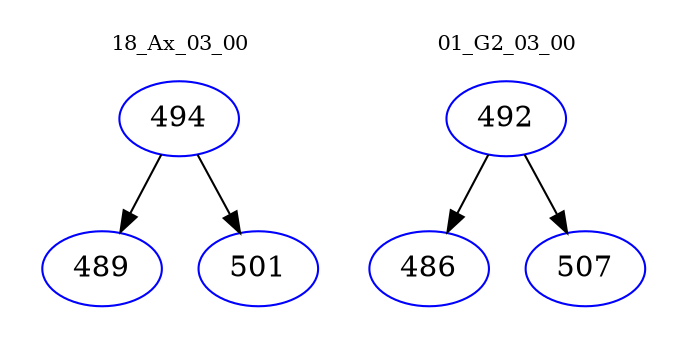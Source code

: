 digraph{
subgraph cluster_0 {
color = white
label = "18_Ax_03_00";
fontsize=10;
T0_494 [label="494", color="blue"]
T0_494 -> T0_489 [color="black"]
T0_489 [label="489", color="blue"]
T0_494 -> T0_501 [color="black"]
T0_501 [label="501", color="blue"]
}
subgraph cluster_1 {
color = white
label = "01_G2_03_00";
fontsize=10;
T1_492 [label="492", color="blue"]
T1_492 -> T1_486 [color="black"]
T1_486 [label="486", color="blue"]
T1_492 -> T1_507 [color="black"]
T1_507 [label="507", color="blue"]
}
}
